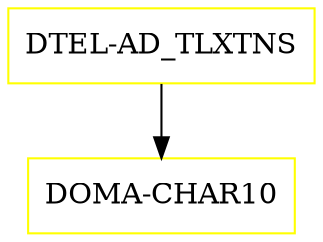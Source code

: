 digraph G {
  "DTEL-AD_TLXTNS" [shape=box,color=yellow];
  "DOMA-CHAR10" [shape=box,color=yellow,URL="./DOMA_CHAR10.html"];
  "DTEL-AD_TLXTNS" -> "DOMA-CHAR10";
}

